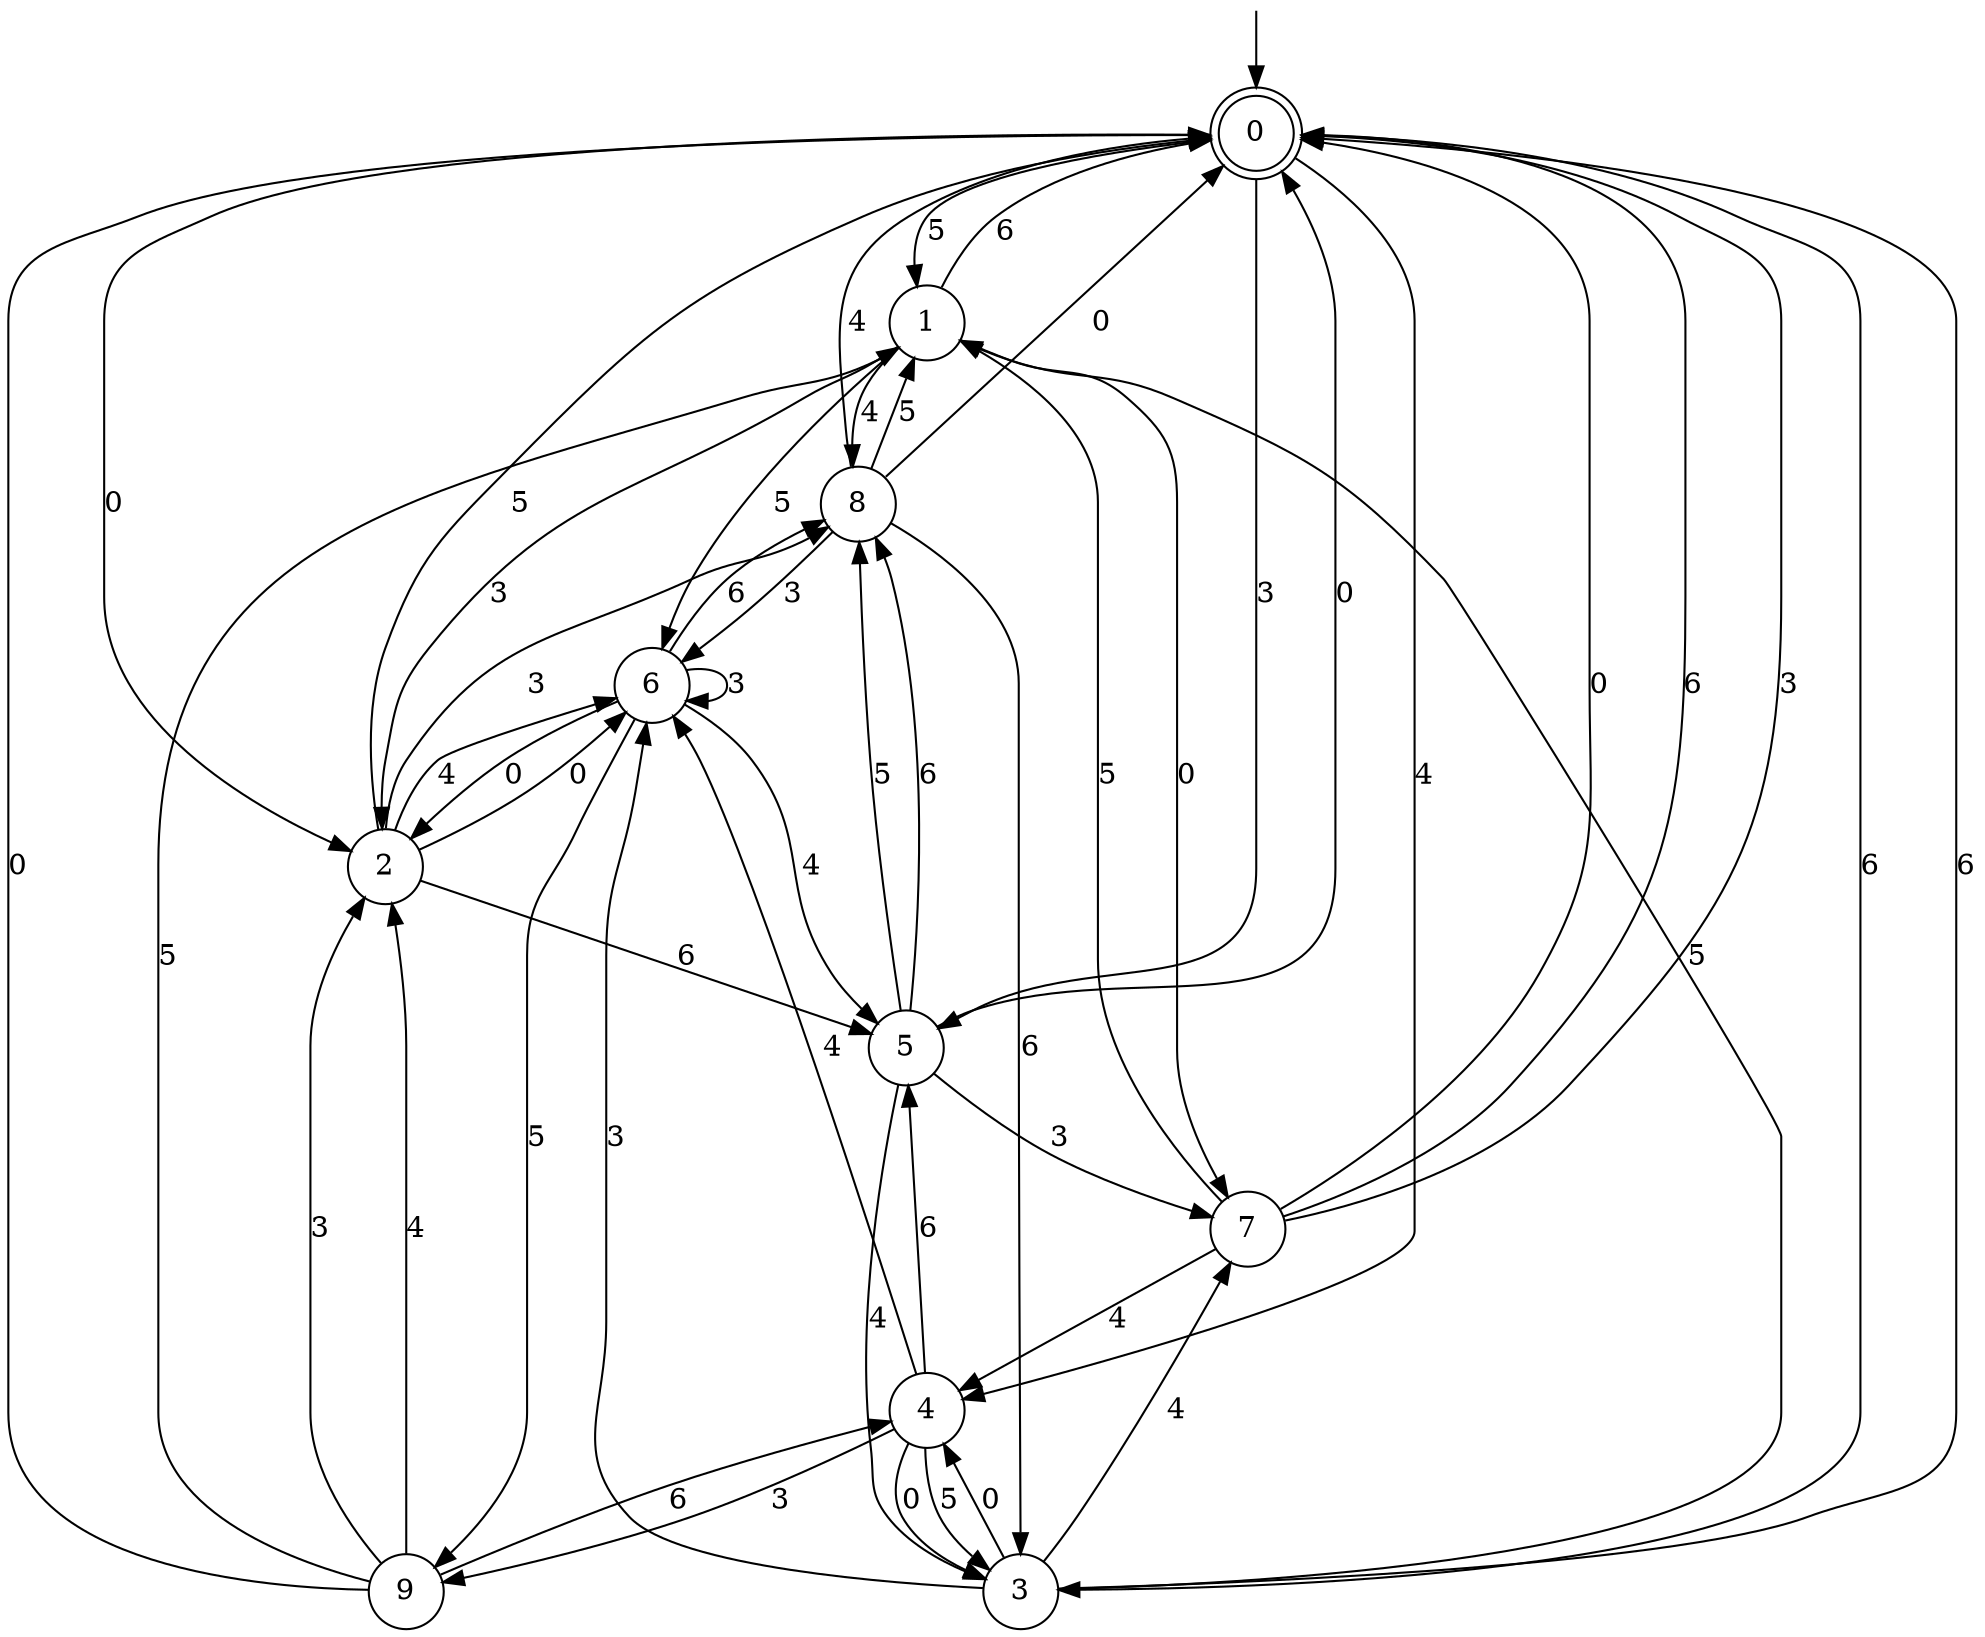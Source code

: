 digraph g {

	s0 [shape="doublecircle" label="0"];
	s1 [shape="circle" label="1"];
	s2 [shape="circle" label="2"];
	s3 [shape="circle" label="3"];
	s4 [shape="circle" label="4"];
	s5 [shape="circle" label="5"];
	s6 [shape="circle" label="6"];
	s7 [shape="circle" label="7"];
	s8 [shape="circle" label="8"];
	s9 [shape="circle" label="9"];
	s0 -> s1 [label="5"];
	s0 -> s2 [label="0"];
	s0 -> s3 [label="6"];
	s0 -> s4 [label="4"];
	s0 -> s5 [label="3"];
	s1 -> s6 [label="5"];
	s1 -> s7 [label="0"];
	s1 -> s0 [label="6"];
	s1 -> s8 [label="4"];
	s1 -> s2 [label="3"];
	s2 -> s0 [label="5"];
	s2 -> s6 [label="0"];
	s2 -> s5 [label="6"];
	s2 -> s6 [label="4"];
	s2 -> s8 [label="3"];
	s3 -> s1 [label="5"];
	s3 -> s4 [label="0"];
	s3 -> s0 [label="6"];
	s3 -> s7 [label="4"];
	s3 -> s6 [label="3"];
	s4 -> s3 [label="5"];
	s4 -> s3 [label="0"];
	s4 -> s5 [label="6"];
	s4 -> s6 [label="4"];
	s4 -> s9 [label="3"];
	s5 -> s8 [label="5"];
	s5 -> s0 [label="0"];
	s5 -> s8 [label="6"];
	s5 -> s3 [label="4"];
	s5 -> s7 [label="3"];
	s6 -> s9 [label="5"];
	s6 -> s2 [label="0"];
	s6 -> s8 [label="6"];
	s6 -> s5 [label="4"];
	s6 -> s6 [label="3"];
	s7 -> s1 [label="5"];
	s7 -> s0 [label="0"];
	s7 -> s0 [label="6"];
	s7 -> s4 [label="4"];
	s7 -> s0 [label="3"];
	s8 -> s1 [label="5"];
	s8 -> s0 [label="0"];
	s8 -> s3 [label="6"];
	s8 -> s0 [label="4"];
	s8 -> s6 [label="3"];
	s9 -> s1 [label="5"];
	s9 -> s0 [label="0"];
	s9 -> s4 [label="6"];
	s9 -> s2 [label="4"];
	s9 -> s2 [label="3"];

__start0 [label="" shape="none" width="0" height="0"];
__start0 -> s0;

}

